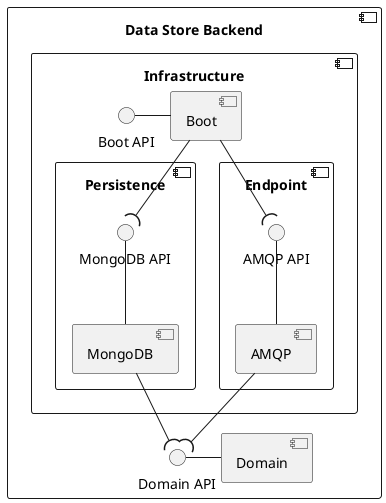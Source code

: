 @startuml data-store-backend

component "Data Store Backend" {
    component "Domain" as DOM
    component "Infrastructure" as INFRA {
        component "Boot" as BOOT
        component "Persistence" {
            component "MongoDB" as DB
            interface "MongoDB API" as DB_API
        }
        component "Endpoint" as ENDPOINT {
            component "AMQP" as AMQP
            interface "AMQP API" as AMQP_API
        }
        interface "Boot API" as BOOT_API
    }

    interface "Domain API" as DOM_API

    DOM_API - DOM

    AMQP_API -- AMQP
    DB_API -- DB

    BOOT_API - BOOT

    AMQP --( DOM_API
    DB --( DOM_API
    BOOT --( DB_API
    BOOT --( AMQP_API
}

@enduml

